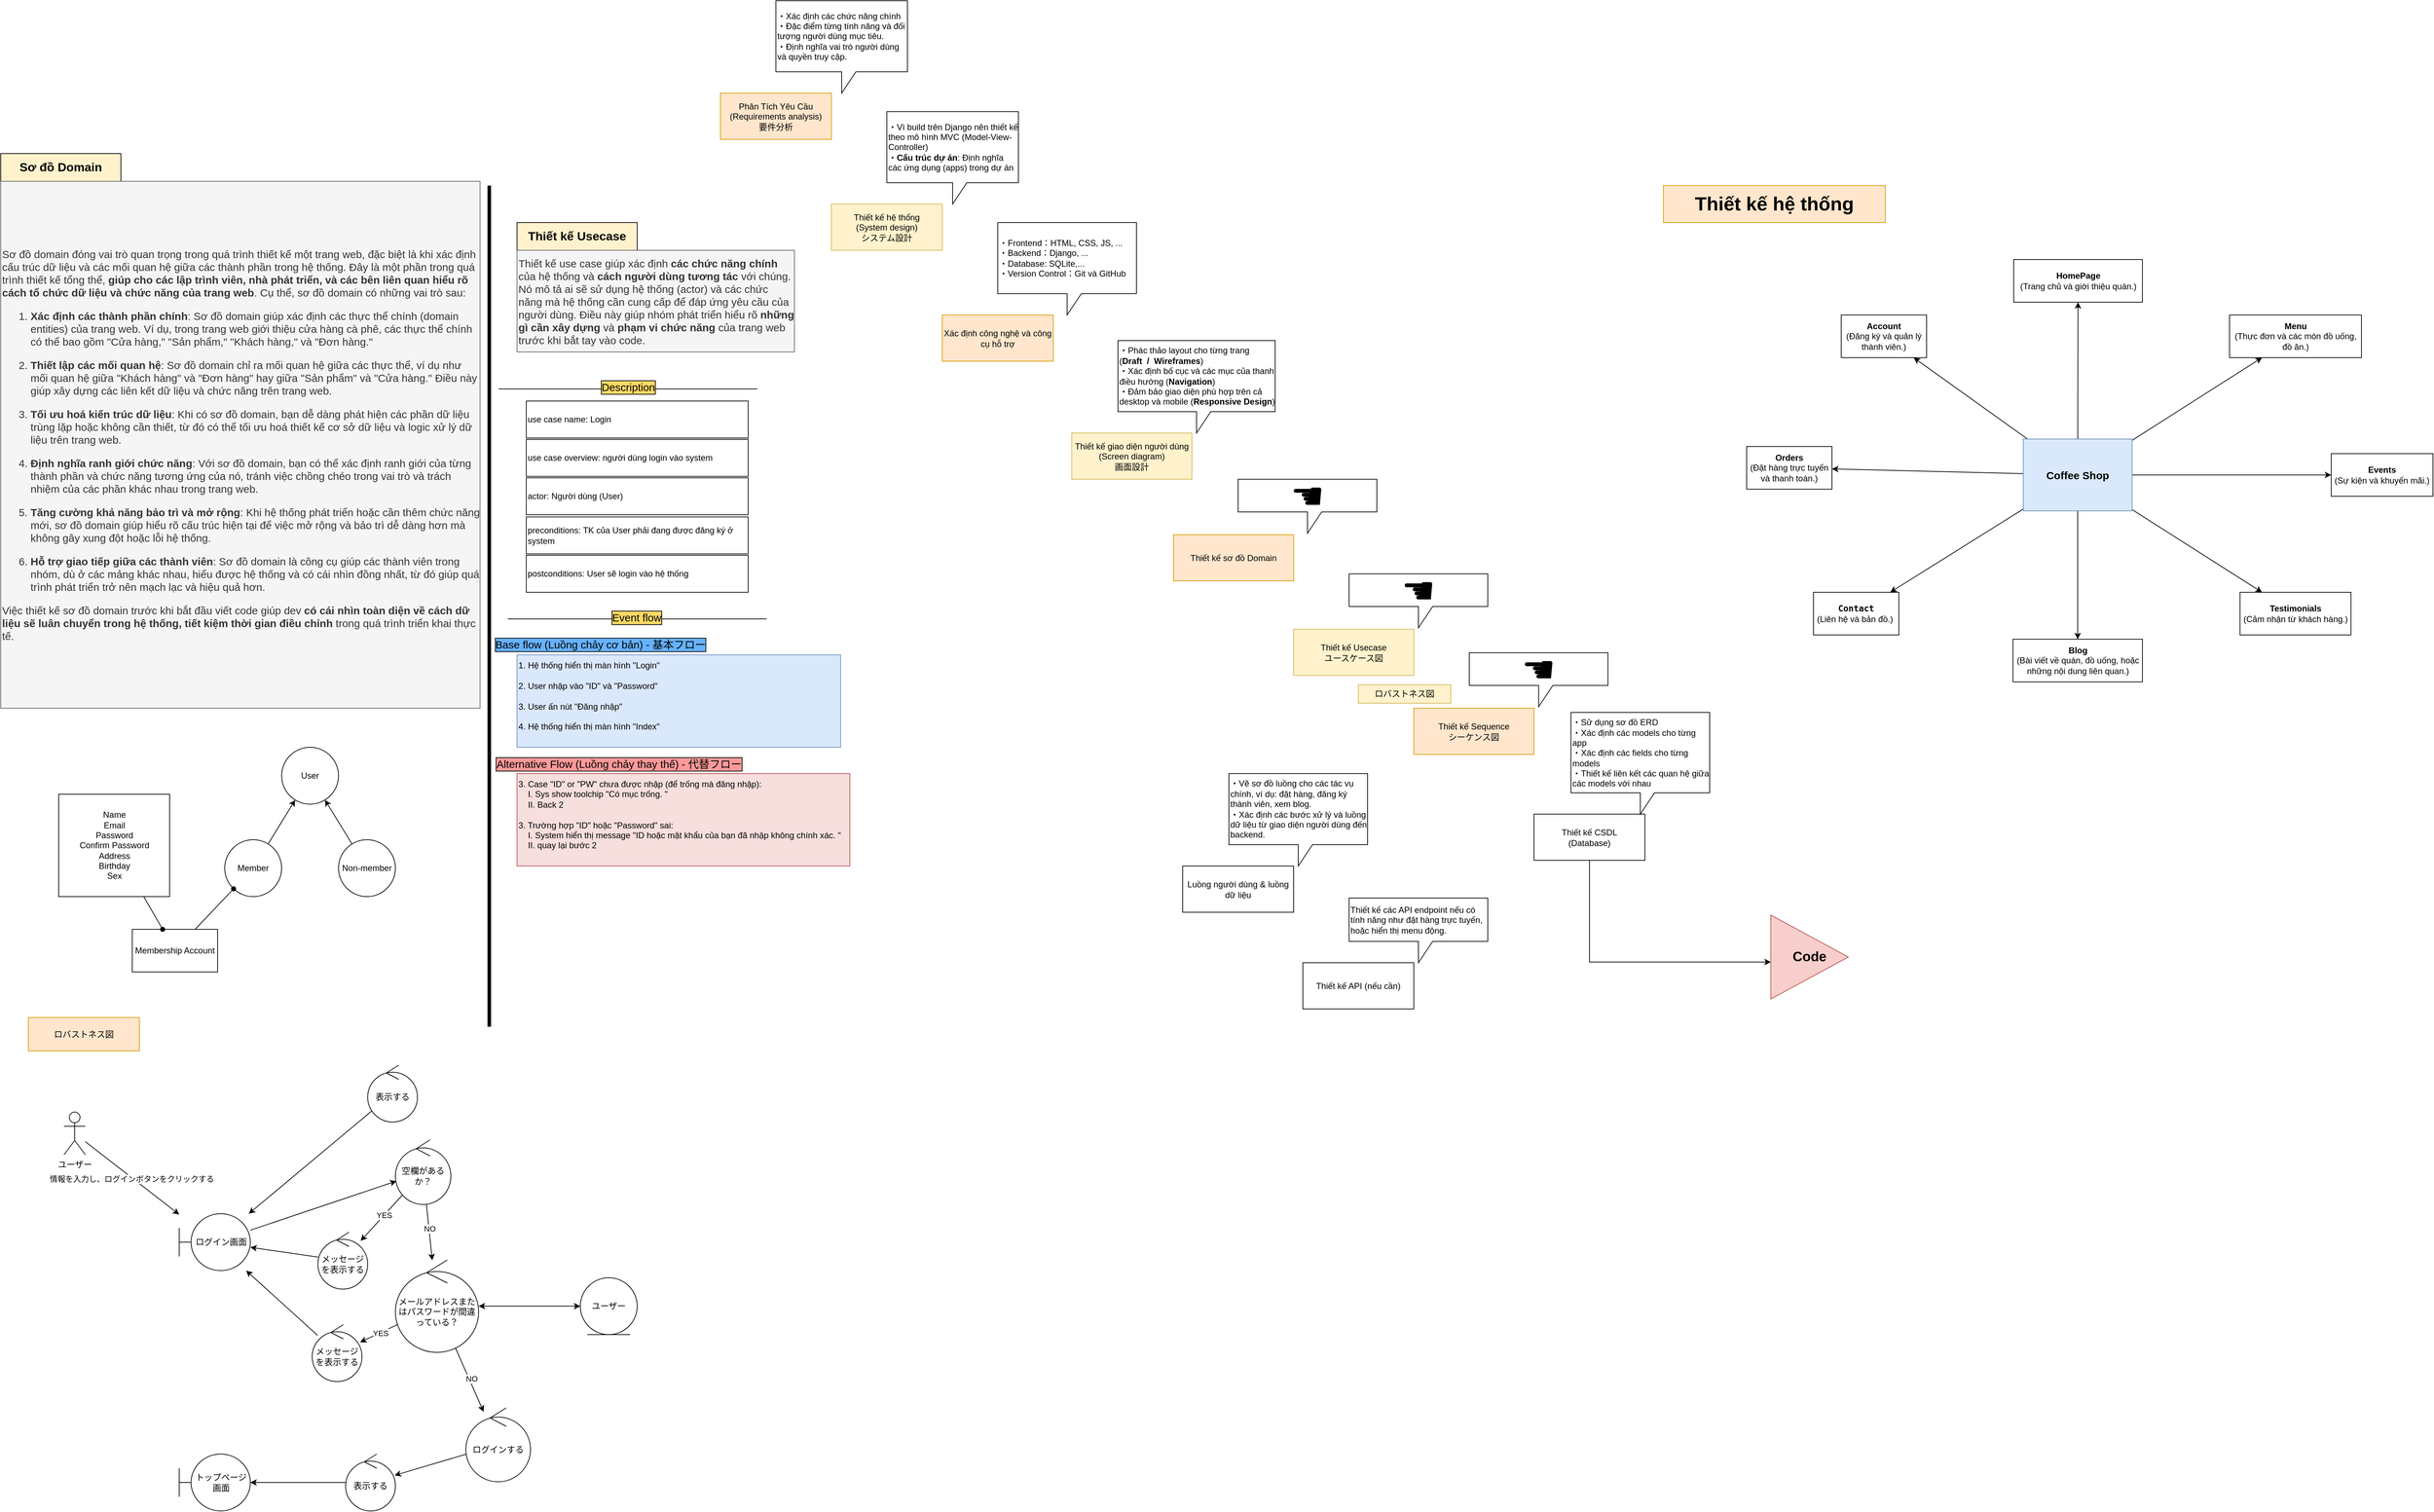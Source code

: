 <mxfile>
    <diagram name="ページ1" id="IFD1RAem_K-ZAV3oo2KV">
        <mxGraphModel dx="3579" dy="1176" grid="1" gridSize="13" guides="1" tooltips="1" connect="1" arrows="1" fold="1" page="1" pageScale="1" pageWidth="1169" pageHeight="827" math="0" shadow="0">
            <root>
                <mxCell id="0"/>
                <mxCell id="1" parent="0"/>
                <mxCell id="okDV8PVauEzt9EahW7J7-1" value="&lt;b&gt;HomePage&lt;/b&gt;&lt;div&gt;(Trang chủ và giới thiệu quán.)&lt;/div&gt;" style="rounded=0;whiteSpace=wrap;html=1;" parent="1" vertex="1">
                    <mxGeometry x="492.5" y="104" width="181" height="60" as="geometry"/>
                </mxCell>
                <mxCell id="okDV8PVauEzt9EahW7J7-19" style="rounded=0;orthogonalLoop=1;jettySize=auto;html=1;" parent="1" source="okDV8PVauEzt9EahW7J7-2" target="okDV8PVauEzt9EahW7J7-1" edge="1">
                    <mxGeometry relative="1" as="geometry"/>
                </mxCell>
                <mxCell id="okDV8PVauEzt9EahW7J7-20" style="rounded=0;orthogonalLoop=1;jettySize=auto;html=1;" parent="1" source="okDV8PVauEzt9EahW7J7-2" target="okDV8PVauEzt9EahW7J7-6" edge="1">
                    <mxGeometry relative="1" as="geometry"/>
                </mxCell>
                <mxCell id="okDV8PVauEzt9EahW7J7-21" style="rounded=0;orthogonalLoop=1;jettySize=auto;html=1;" parent="1" source="okDV8PVauEzt9EahW7J7-2" target="okDV8PVauEzt9EahW7J7-7" edge="1">
                    <mxGeometry relative="1" as="geometry"/>
                </mxCell>
                <mxCell id="okDV8PVauEzt9EahW7J7-22" style="rounded=0;orthogonalLoop=1;jettySize=auto;html=1;" parent="1" source="okDV8PVauEzt9EahW7J7-2" target="okDV8PVauEzt9EahW7J7-9" edge="1">
                    <mxGeometry relative="1" as="geometry"/>
                </mxCell>
                <mxCell id="okDV8PVauEzt9EahW7J7-23" style="rounded=0;orthogonalLoop=1;jettySize=auto;html=1;" parent="1" source="okDV8PVauEzt9EahW7J7-2" target="okDV8PVauEzt9EahW7J7-14" edge="1">
                    <mxGeometry relative="1" as="geometry"/>
                </mxCell>
                <mxCell id="okDV8PVauEzt9EahW7J7-24" style="rounded=0;orthogonalLoop=1;jettySize=auto;html=1;" parent="1" source="okDV8PVauEzt9EahW7J7-2" target="okDV8PVauEzt9EahW7J7-16" edge="1">
                    <mxGeometry relative="1" as="geometry"/>
                </mxCell>
                <mxCell id="okDV8PVauEzt9EahW7J7-25" style="rounded=0;orthogonalLoop=1;jettySize=auto;html=1;" parent="1" source="okDV8PVauEzt9EahW7J7-2" target="okDV8PVauEzt9EahW7J7-15" edge="1">
                    <mxGeometry relative="1" as="geometry"/>
                </mxCell>
                <mxCell id="okDV8PVauEzt9EahW7J7-26" style="rounded=0;orthogonalLoop=1;jettySize=auto;html=1;" parent="1" source="okDV8PVauEzt9EahW7J7-2" target="okDV8PVauEzt9EahW7J7-17" edge="1">
                    <mxGeometry relative="1" as="geometry"/>
                </mxCell>
                <mxCell id="okDV8PVauEzt9EahW7J7-2" value="&lt;font size=&quot;1&quot;&gt;&lt;b style=&quot;font-size: 15px;&quot;&gt;Coffee Shop&lt;/b&gt;&lt;/font&gt;" style="rounded=0;whiteSpace=wrap;html=1;fillColor=#dae8fc;strokeColor=#6c8ebf;" parent="1" vertex="1">
                    <mxGeometry x="506" y="356.5" width="153" height="101" as="geometry"/>
                </mxCell>
                <mxCell id="okDV8PVauEzt9EahW7J7-6" value="&lt;b&gt;Menu&lt;/b&gt;&lt;div&gt;(Thực đơn và các món đồ uống, đồ ăn.)&lt;/div&gt;" style="rounded=0;whiteSpace=wrap;html=1;" parent="1" vertex="1">
                    <mxGeometry x="796" y="182" width="185.5" height="60" as="geometry"/>
                </mxCell>
                <mxCell id="okDV8PVauEzt9EahW7J7-7" value="&lt;b&gt;Events&lt;/b&gt;&lt;div&gt;(Sự kiện và khuyến mãi.)&lt;/div&gt;" style="rounded=0;whiteSpace=wrap;html=1;" parent="1" vertex="1">
                    <mxGeometry x="939" y="377" width="143" height="60" as="geometry"/>
                </mxCell>
                <mxCell id="okDV8PVauEzt9EahW7J7-9" value="&lt;b&gt;Testimonials&lt;/b&gt;&lt;div&gt;(Cảm nhận từ khách hàng.)&lt;/div&gt;" style="rounded=0;whiteSpace=wrap;html=1;" parent="1" vertex="1">
                    <mxGeometry x="810.75" y="572" width="156" height="60" as="geometry"/>
                </mxCell>
                <mxCell id="okDV8PVauEzt9EahW7J7-14" value="&lt;b&gt;Blog&lt;/b&gt;&lt;div&gt;(Bài viết về quán, đồ uống, hoặc những nội dung liên quan.)&lt;/div&gt;" style="rounded=0;whiteSpace=wrap;html=1;" parent="1" vertex="1">
                    <mxGeometry x="491.5" y="638" width="182" height="60" as="geometry"/>
                </mxCell>
                <mxCell id="okDV8PVauEzt9EahW7J7-15" value="&lt;b&gt;Orders&lt;/b&gt;&lt;div&gt;(Đặt hàng trực tuyến và thanh toán.)&lt;/div&gt;" style="rounded=0;whiteSpace=wrap;html=1;" parent="1" vertex="1">
                    <mxGeometry x="117" y="367" width="120" height="60" as="geometry"/>
                </mxCell>
                <mxCell id="okDV8PVauEzt9EahW7J7-16" value="&lt;font face=&quot;monospace&quot;&gt;&lt;b&gt;Contact&lt;/b&gt;&lt;/font&gt;&lt;br&gt;&lt;div&gt;(Liên hệ và bản đồ.)&amp;nbsp;&lt;/div&gt;" style="rounded=0;whiteSpace=wrap;html=1;" parent="1" vertex="1">
                    <mxGeometry x="211" y="572" width="120" height="60" as="geometry"/>
                </mxCell>
                <mxCell id="okDV8PVauEzt9EahW7J7-17" value="&lt;b&gt;Account&lt;/b&gt;&lt;div&gt;(Đăng ký và quản lý thành viên.)&lt;/div&gt;" style="rounded=0;whiteSpace=wrap;html=1;" parent="1" vertex="1">
                    <mxGeometry x="250" y="182" width="120" height="60" as="geometry"/>
                </mxCell>
                <mxCell id="okDV8PVauEzt9EahW7J7-27" value="&lt;font style=&quot;font-size: 27px;&quot;&gt;&lt;b&gt;Thiết kế hệ thống&lt;/b&gt;&lt;/font&gt;" style="rounded=0;whiteSpace=wrap;html=1;fillColor=#ffe6cc;strokeColor=#d79b00;" parent="1" vertex="1">
                    <mxGeometry width="312" height="52" as="geometry"/>
                </mxCell>
                <mxCell id="okDV8PVauEzt9EahW7J7-28" value="Phân Tích Yêu Cầu&lt;div&gt;(Requirements analysis)&lt;/div&gt;&lt;div&gt;要件分析&lt;/div&gt;" style="rounded=0;whiteSpace=wrap;html=1;fillColor=#ffe6cc;strokeColor=#d79b00;" parent="1" vertex="1">
                    <mxGeometry x="-1326" y="-130" width="156" height="65" as="geometry"/>
                </mxCell>
                <mxCell id="okDV8PVauEzt9EahW7J7-30" value="Thiết kế hệ thống&lt;div&gt;(System design)&lt;/div&gt;&lt;div&gt;システム設計&lt;/div&gt;" style="rounded=0;whiteSpace=wrap;html=1;fillColor=#fff2cc;strokeColor=#d6b656;" parent="1" vertex="1">
                    <mxGeometry x="-1170" y="26" width="156" height="65" as="geometry"/>
                </mxCell>
                <mxCell id="CxxvZHm-3sX6GsOQsB4d-29" style="edgeStyle=orthogonalEdgeStyle;rounded=0;orthogonalLoop=1;jettySize=auto;html=1;" parent="1" source="okDV8PVauEzt9EahW7J7-43" target="CxxvZHm-3sX6GsOQsB4d-28" edge="1">
                    <mxGeometry relative="1" as="geometry">
                        <Array as="points">
                            <mxPoint x="-104" y="1092"/>
                        </Array>
                    </mxGeometry>
                </mxCell>
                <mxCell id="okDV8PVauEzt9EahW7J7-43" value="Thiết kế CSDL&lt;div&gt;(Database)&lt;/div&gt;" style="rounded=0;whiteSpace=wrap;html=1;" parent="1" vertex="1">
                    <mxGeometry x="-182" y="884" width="156" height="65" as="geometry"/>
                </mxCell>
                <mxCell id="okDV8PVauEzt9EahW7J7-47" value="Luồng người dùng &amp;amp; luồng dữ liệu" style="rounded=0;whiteSpace=wrap;html=1;" parent="1" vertex="1">
                    <mxGeometry x="-676" y="957" width="156" height="65" as="geometry"/>
                </mxCell>
                <mxCell id="okDV8PVauEzt9EahW7J7-48" value="Thiết kế giao diện người dùng&lt;div&gt;(Screen diagram)&lt;/div&gt;&lt;div&gt;画面設計&lt;/div&gt;" style="rounded=0;whiteSpace=wrap;html=1;fillColor=#fff2cc;strokeColor=#d6b656;" parent="1" vertex="1">
                    <mxGeometry x="-832" y="348" width="169" height="65" as="geometry"/>
                </mxCell>
                <mxCell id="okDV8PVauEzt9EahW7J7-55" value="・Xác định các chức năng chính&lt;div&gt;・Đặc điểm từng tính năng và đối tượng người dùng mục tiêu.&lt;br&gt;&lt;/div&gt;&lt;div&gt;・Định nghĩa vai trò người dùng và quyền truy cập.&lt;/div&gt;" style="shape=callout;whiteSpace=wrap;html=1;perimeter=calloutPerimeter;align=left;" parent="1" vertex="1">
                    <mxGeometry x="-1248" y="-260" width="185" height="130" as="geometry"/>
                </mxCell>
                <mxCell id="okDV8PVauEzt9EahW7J7-58" value="・Vì build trên Django nên thiết kế theo mô hình MVC (Model-View-Controller)&lt;div&gt;・&lt;strong style=&quot;background-color: initial;&quot;&gt;Cấu trúc dự án&lt;/strong&gt;&lt;span style=&quot;background-color: initial;&quot;&gt;: Định nghĩa&amp;nbsp; các ứng dụng (apps) trong dự án&lt;/span&gt;&lt;/div&gt;" style="shape=callout;whiteSpace=wrap;html=1;perimeter=calloutPerimeter;align=left;" parent="1" vertex="1">
                    <mxGeometry x="-1092" y="-104" width="185" height="130" as="geometry"/>
                </mxCell>
                <mxCell id="okDV8PVauEzt9EahW7J7-59" value="・Sử dụng s&lt;span style=&quot;text-align: center;&quot;&gt;ơ đồ ERD&lt;/span&gt;&lt;div&gt;・Xác định các models cho từng app&lt;div&gt;・Xác định các fields cho từng models&lt;br&gt;&lt;div&gt;・Thiết kế liên kết các quan hệ giữa các models với nhau&lt;/div&gt;&lt;/div&gt;&lt;/div&gt;" style="shape=callout;whiteSpace=wrap;html=1;perimeter=calloutPerimeter;align=left;" parent="1" vertex="1">
                    <mxGeometry x="-130" y="741" width="195" height="143" as="geometry"/>
                </mxCell>
                <mxCell id="okDV8PVauEzt9EahW7J7-62" value="・Phác thảo layout cho từng trang (&lt;b&gt;Draft&amp;nbsp; /&amp;nbsp; Wireframes&lt;/b&gt;)&lt;div&gt;・Xác định bố cục và các mục của thanh điều hướng (&lt;b&gt;Navigation&lt;/b&gt;)&lt;/div&gt;&lt;div&gt;・Đảm bảo giao diện phù hợp trên cả desktop và mobile (&lt;b&gt;Responsive Design&lt;/b&gt;)&lt;/div&gt;" style="shape=callout;whiteSpace=wrap;html=1;perimeter=calloutPerimeter;align=left;" parent="1" vertex="1">
                    <mxGeometry x="-767" y="218" width="221" height="130" as="geometry"/>
                </mxCell>
                <mxCell id="okDV8PVauEzt9EahW7J7-67" value="・Vẽ sơ đồ luồng cho các tác vụ chính, ví dụ: đặt hàng, đăng ký thành viên, xem blog.&amp;nbsp;&lt;div&gt;・Xác định các bước xử lý và luồng dữ liệu từ giao diện người dùng đến backend.&lt;/div&gt;" style="shape=callout;whiteSpace=wrap;html=1;perimeter=calloutPerimeter;align=left;" parent="1" vertex="1">
                    <mxGeometry x="-611" y="827" width="195" height="130" as="geometry"/>
                </mxCell>
                <mxCell id="okDV8PVauEzt9EahW7J7-68" value="Thiết kế API (nếu cần) " style="rounded=0;whiteSpace=wrap;html=1;" parent="1" vertex="1">
                    <mxGeometry x="-507" y="1093" width="156" height="65" as="geometry"/>
                </mxCell>
                <mxCell id="okDV8PVauEzt9EahW7J7-69" value="Thiết kế các API endpoint nếu có tính năng như đặt hàng trực tuyến, hoặc hiển thị menu động." style="shape=callout;whiteSpace=wrap;html=1;perimeter=calloutPerimeter;align=left;" parent="1" vertex="1">
                    <mxGeometry x="-442" y="1002" width="195" height="91" as="geometry"/>
                </mxCell>
                <mxCell id="okDV8PVauEzt9EahW7J7-70" value="Xác định công nghệ và công cụ hỗ trợ " style="rounded=0;whiteSpace=wrap;html=1;fillColor=#ffe6cc;strokeColor=#d79b00;" parent="1" vertex="1">
                    <mxGeometry x="-1014" y="182" width="156" height="65" as="geometry"/>
                </mxCell>
                <mxCell id="okDV8PVauEzt9EahW7J7-71" value="・Frontend：HTML, CSS, JS, ...&lt;div&gt;・Backend：Django, ...&lt;/div&gt;&lt;div&gt;・&lt;span style=&quot;background-color: initial;&quot;&gt;Database: SQLite,...&lt;/span&gt;&lt;/div&gt;&lt;div&gt;・Version Control：Git và GitHub&lt;span style=&quot;background-color: initial;&quot;&gt;&lt;br&gt;&lt;/span&gt;&lt;/div&gt;" style="shape=callout;whiteSpace=wrap;html=1;perimeter=calloutPerimeter;align=left;" parent="1" vertex="1">
                    <mxGeometry x="-936" y="52" width="195" height="130" as="geometry"/>
                </mxCell>
                <mxCell id="okDV8PVauEzt9EahW7J7-73" value="Thiết kế sơ đồ Domain" style="rounded=0;whiteSpace=wrap;html=1;fillColor=#ffe6cc;strokeColor=#d79b00;" parent="1" vertex="1">
                    <mxGeometry x="-689" y="491" width="169" height="65" as="geometry"/>
                </mxCell>
                <mxCell id="okDV8PVauEzt9EahW7J7-76" value="&lt;font style=&quot;font-size: 53px;&quot;&gt;☚&lt;/font&gt;" style="shape=callout;whiteSpace=wrap;html=1;perimeter=calloutPerimeter;align=center;" parent="1" vertex="1">
                    <mxGeometry x="-598" y="413" width="195" height="76" as="geometry"/>
                </mxCell>
                <mxCell id="okDV8PVauEzt9EahW7J7-77" value="Sơ đồ Domain" style="rounded=0;whiteSpace=wrap;html=1;fillColor=#fff2cc;strokeColor=#000000;fontStyle=1;fontSize=17;strokeWidth=1;" parent="1" vertex="1">
                    <mxGeometry x="-2338" y="-45" width="169" height="39" as="geometry"/>
                </mxCell>
                <mxCell id="okDV8PVauEzt9EahW7J7-78" value="&lt;p style=&quot;font-size: 15px;&quot;&gt;Sơ đồ domain đóng vai trò quan trọng trong quá trình thiết kế một trang web, đặc biệt là khi xác định cấu trúc dữ liệu và các mối quan hệ giữa các thành phần trong hệ thống. Đây là một phần trong quá trình thiết kế tổng thể, &lt;b style=&quot;font-size: 15px;&quot;&gt;giúp cho các lập trình viên, nhà phát triển, và các bên liên quan hiểu rõ cách tổ chức dữ liệu và chức năng của trang web&lt;/b&gt;. Cụ thể, sơ đồ domain có những vai trò sau:&lt;/p&gt;&lt;ol style=&quot;font-size: 15px;&quot;&gt;&lt;li style=&quot;font-size: 15px;&quot;&gt;&lt;p style=&quot;font-size: 15px;&quot;&gt;&lt;strong style=&quot;font-size: 15px;&quot;&gt;Xác định các thành phần chính&lt;/strong&gt;: Sơ đồ domain giúp xác định các thực thể chính (domain entities) của trang web. Ví dụ, trong trang web giới thiệu cửa hàng cà phê, các thực thể chính có thể bao gồm &quot;Cửa hàng,&quot; &quot;Sản phẩm,&quot; &quot;Khách hàng,&quot; và &quot;Đơn hàng.&quot;&lt;/p&gt;&lt;/li&gt;&lt;li style=&quot;font-size: 15px;&quot;&gt;&lt;p style=&quot;font-size: 15px;&quot;&gt;&lt;strong style=&quot;font-size: 15px;&quot;&gt;Thiết lập các mối quan hệ&lt;/strong&gt;: Sơ đồ domain chỉ ra mối quan hệ giữa các thực thể, ví dụ như mối quan hệ giữa &quot;Khách hàng&quot; và &quot;Đơn hàng&quot; hay giữa &quot;Sản phẩm&quot; và &quot;Cửa hàng.&quot; Điều này giúp xây dựng các liên kết dữ liệu và chức năng trên trang web.&lt;/p&gt;&lt;/li&gt;&lt;li style=&quot;font-size: 15px;&quot;&gt;&lt;p style=&quot;font-size: 15px;&quot;&gt;&lt;strong style=&quot;font-size: 15px;&quot;&gt;Tối ưu hoá kiến trúc dữ liệu&lt;/strong&gt;: Khi có sơ đồ domain, bạn dễ dàng phát hiện các phần dữ liệu trùng lặp hoặc không cần thiết, từ đó có thể tối ưu hoá thiết kế cơ sở dữ liệu và logic xử lý dữ liệu trên trang web.&lt;/p&gt;&lt;/li&gt;&lt;li style=&quot;font-size: 15px;&quot;&gt;&lt;p style=&quot;font-size: 15px;&quot;&gt;&lt;strong style=&quot;font-size: 15px;&quot;&gt;Định nghĩa ranh giới chức năng&lt;/strong&gt;: Với sơ đồ domain, bạn có thể xác định ranh giới của từng thành phần và chức năng tương ứng của nó, tránh việc chồng chéo trong vai trò và trách nhiệm của các phần khác nhau trong trang web.&lt;/p&gt;&lt;/li&gt;&lt;li style=&quot;font-size: 15px;&quot;&gt;&lt;p style=&quot;font-size: 15px;&quot;&gt;&lt;strong style=&quot;font-size: 15px;&quot;&gt;Tăng cường khả năng bảo trì và mở rộng&lt;/strong&gt;: Khi hệ thống phát triển hoặc cần thêm chức năng mới, sơ đồ domain giúp hiểu rõ cấu trúc hiện tại để việc mở rộng và bảo trì dễ dàng hơn mà không gây xung đột hoặc lỗi hệ thống.&lt;/p&gt;&lt;/li&gt;&lt;li style=&quot;font-size: 15px;&quot;&gt;&lt;p style=&quot;font-size: 15px;&quot;&gt;&lt;strong style=&quot;font-size: 15px;&quot;&gt;Hỗ trợ giao tiếp giữa các thành viên&lt;/strong&gt;: Sơ đồ domain là công cụ giúp các thành viên trong nhóm, dù ở các mảng khác nhau, hiểu được hệ thống và có cái nhìn đồng nhất, từ đó giúp quá trình phát triển trở nên mạch lạc và hiệu quả hơn.&lt;/p&gt;&lt;/li&gt;&lt;/ol&gt;&lt;p style=&quot;font-size: 15px;&quot;&gt;Việc thiết kế sơ đồ domain trước khi bắt đầu viết code giúp dev&lt;b style=&quot;font-size: 15px;&quot;&gt; có cái nhìn toàn diện về cách dữ liệu sẽ luân chuyển trong hệ thống, tiết kiệm thời gian điều chỉnh&lt;/b&gt; trong quá trình triển khai thực tế.&lt;/p&gt;" style="text;html=1;align=left;verticalAlign=middle;whiteSpace=wrap;rounded=0;fillColor=#f5f5f5;fontColor=#333333;strokeColor=#666666;fontSize=15;" parent="1" vertex="1">
                    <mxGeometry x="-2338" y="-6" width="674" height="741" as="geometry"/>
                </mxCell>
                <mxCell id="okDV8PVauEzt9EahW7J7-79" value="Thiết kế Usecase&lt;div&gt;ユースケース図&lt;/div&gt;" style="rounded=0;whiteSpace=wrap;html=1;fillColor=#fff2cc;strokeColor=#d6b656;" parent="1" vertex="1">
                    <mxGeometry x="-520" y="624" width="169" height="65" as="geometry"/>
                </mxCell>
                <mxCell id="okDV8PVauEzt9EahW7J7-80" value="&lt;font style=&quot;font-size: 53px;&quot;&gt;☚&lt;/font&gt;" style="shape=callout;whiteSpace=wrap;html=1;perimeter=calloutPerimeter;align=center;" parent="1" vertex="1">
                    <mxGeometry x="-442" y="546" width="195" height="76" as="geometry"/>
                </mxCell>
                <mxCell id="okDV8PVauEzt9EahW7J7-83" value="Thiết kế Usecase" style="rounded=0;whiteSpace=wrap;html=1;fillColor=#fff2cc;strokeColor=#000000;fontStyle=1;fontSize=17;" parent="1" vertex="1">
                    <mxGeometry x="-1612" y="52" width="169" height="39" as="geometry"/>
                </mxCell>
                <mxCell id="okDV8PVauEzt9EahW7J7-84" value="Thiết kế use case giúp xác định &lt;strong style=&quot;font-size: 15px;&quot;&gt;các chức năng chính&lt;/strong&gt; của hệ thống và &lt;strong style=&quot;font-size: 15px;&quot;&gt;cách người dùng tương tác&lt;/strong&gt; với chúng. Nó mô tả ai sẽ sử dụng hệ thống (actor) và các chức năng mà hệ thống cần cung cấp để đáp ứng yêu cầu của người dùng. Điều này giúp nhóm phát triển hiểu rõ &lt;strong style=&quot;font-size: 15px;&quot;&gt;những gì cần xây dựng&lt;/strong&gt; và &lt;strong style=&quot;font-size: 15px;&quot;&gt;phạm vi chức năng&lt;/strong&gt; của trang web trước khi bắt tay vào code." style="text;html=1;align=left;verticalAlign=middle;whiteSpace=wrap;rounded=0;fontSize=15;strokeColor=#666666;fillColor=#f5f5f5;fontColor=#333333;" parent="1" vertex="1">
                    <mxGeometry x="-1612" y="91" width="390" height="143" as="geometry"/>
                </mxCell>
                <mxCell id="okDV8PVauEzt9EahW7J7-85" value="use case name: Login" style="rounded=0;whiteSpace=wrap;html=1;align=left;" parent="1" vertex="1">
                    <mxGeometry x="-1599" y="303" width="312" height="52" as="geometry"/>
                </mxCell>
                <mxCell id="okDV8PVauEzt9EahW7J7-86" value="actor: Người dùng (User)" style="rounded=0;whiteSpace=wrap;html=1;align=left;" parent="1" vertex="1">
                    <mxGeometry x="-1599" y="411" width="312" height="52" as="geometry"/>
                </mxCell>
                <mxCell id="okDV8PVauEzt9EahW7J7-87" value="preconditions: TK của User phải đang được đăng ký ở system" style="rounded=0;whiteSpace=wrap;html=1;align=left;" parent="1" vertex="1">
                    <mxGeometry x="-1599" y="466" width="312" height="52" as="geometry"/>
                </mxCell>
                <mxCell id="CxxvZHm-3sX6GsOQsB4d-1" value="postconditions: User sẽ login vào hệ thống" style="rounded=0;whiteSpace=wrap;html=1;align=left;" parent="1" vertex="1">
                    <mxGeometry x="-1599" y="520" width="312" height="52" as="geometry"/>
                </mxCell>
                <mxCell id="CxxvZHm-3sX6GsOQsB4d-2" value="" style="endArrow=none;html=1;rounded=0;" parent="1" edge="1">
                    <mxGeometry width="50" height="50" relative="1" as="geometry">
                        <mxPoint x="-1625" y="609.5" as="sourcePoint"/>
                        <mxPoint x="-1261" y="609.5" as="targetPoint"/>
                        <Array as="points">
                            <mxPoint x="-1443" y="609.5"/>
                        </Array>
                    </mxGeometry>
                </mxCell>
                <mxCell id="CxxvZHm-3sX6GsOQsB4d-3" value="Event flow" style="edgeLabel;html=1;align=center;verticalAlign=middle;resizable=0;points=[];labelBorderColor=default;fontSize=15;labelBackgroundColor=#FFD966;" parent="CxxvZHm-3sX6GsOQsB4d-2" vertex="1" connectable="0">
                    <mxGeometry x="-0.06" y="-1" relative="1" as="geometry">
                        <mxPoint x="10" y="-4" as="offset"/>
                    </mxGeometry>
                </mxCell>
                <mxCell id="CxxvZHm-3sX6GsOQsB4d-4" value="" style="endArrow=none;html=1;rounded=0;" parent="1" edge="1">
                    <mxGeometry width="50" height="50" relative="1" as="geometry">
                        <mxPoint x="-1638" y="286" as="sourcePoint"/>
                        <mxPoint x="-1274" y="286" as="targetPoint"/>
                        <Array as="points"/>
                    </mxGeometry>
                </mxCell>
                <mxCell id="CxxvZHm-3sX6GsOQsB4d-5" value="Description" style="edgeLabel;html=1;align=center;verticalAlign=middle;resizable=0;points=[];labelBorderColor=default;fontSize=15;labelBackgroundColor=#FFD966;" parent="CxxvZHm-3sX6GsOQsB4d-4" vertex="1" connectable="0">
                    <mxGeometry x="-0.06" y="-1" relative="1" as="geometry">
                        <mxPoint x="11" y="-4" as="offset"/>
                    </mxGeometry>
                </mxCell>
                <mxCell id="CxxvZHm-3sX6GsOQsB4d-6" value="use case overview: người dùng login vào system" style="rounded=0;whiteSpace=wrap;html=1;align=left;" parent="1" vertex="1">
                    <mxGeometry x="-1599" y="357" width="312" height="52" as="geometry"/>
                </mxCell>
                <mxCell id="CxxvZHm-3sX6GsOQsB4d-10" value="Base flow (Luồng chảy cơ bản) - 基本フロー" style="edgeLabel;html=1;align=center;verticalAlign=middle;resizable=0;points=[];labelBorderColor=default;fontSize=15;labelBackgroundColor=#66B2FF;" parent="1" vertex="1" connectable="0">
                    <mxGeometry x="-1482" y="648" as="geometry">
                        <mxPoint x="-13" y="-3" as="offset"/>
                    </mxGeometry>
                </mxCell>
                <mxCell id="CxxvZHm-3sX6GsOQsB4d-11" value="Alternative Flow (Luồng chảy thay thế) - 代替フロー" style="edgeLabel;html=1;align=center;verticalAlign=middle;resizable=0;points=[];labelBorderColor=default;fontSize=15;labelBackgroundColor=#FF9999;" parent="1" vertex="1" connectable="0">
                    <mxGeometry x="-1469" y="812.5" as="geometry"/>
                </mxCell>
                <mxCell id="CxxvZHm-3sX6GsOQsB4d-13" value="1. Hệ thống hiển thị màn hình &quot;Login&quot;&lt;div&gt;&lt;br&gt;&lt;div&gt;2. User nhập vào &quot;ID&quot; và &quot;Password&quot;&lt;/div&gt;&lt;div&gt;&lt;br&gt;&lt;/div&gt;&lt;div&gt;3. User ấn nút &quot;Đăng nhập&quot;&lt;/div&gt;&lt;div&gt;&lt;br&gt;&lt;/div&gt;&lt;div&gt;4. Hệ thống hiển thị màn hình &quot;Index&quot;&lt;/div&gt;&lt;div&gt;&lt;br&gt;&lt;/div&gt;&lt;/div&gt;" style="rounded=0;whiteSpace=wrap;html=1;align=left;fillColor=#dae8fc;strokeColor=#6c8ebf;" parent="1" vertex="1">
                    <mxGeometry x="-1612" y="660" width="455" height="130" as="geometry"/>
                </mxCell>
                <mxCell id="CxxvZHm-3sX6GsOQsB4d-14" value="&lt;div&gt;&lt;div&gt;3. Case &quot;ID&quot; or &quot;PW&quot; chưa được nhập (để trống mà đăng nhập):&lt;/div&gt;&lt;div&gt;&amp;nbsp; &amp;nbsp; I. Sys show toolchip &quot;Có mục trống. &quot;&lt;/div&gt;&lt;div&gt;&amp;nbsp; &amp;nbsp; II. Back 2&lt;/div&gt;&lt;/div&gt;&lt;div&gt;&lt;br&gt;&lt;/div&gt;3. Trường hợp &quot;ID&quot; hoặc &quot;Password&quot; sai:&lt;div&gt;&amp;nbsp; &amp;nbsp; I. System hiển thị message &quot;ID hoặc mật khẩu của bạn đã nhập không chính xác. &quot;&lt;/div&gt;&lt;div&gt;&amp;nbsp; &amp;nbsp; II. quay lại bước 2&lt;/div&gt;&lt;div&gt;&lt;br&gt;&lt;/div&gt;" style="rounded=0;whiteSpace=wrap;html=1;align=left;fillColor=#f7dfde;strokeColor=#b85450;" parent="1" vertex="1">
                    <mxGeometry x="-1612" y="827" width="468" height="130" as="geometry"/>
                </mxCell>
                <mxCell id="CxxvZHm-3sX6GsOQsB4d-19" style="rounded=0;orthogonalLoop=1;jettySize=auto;html=1;" parent="1" source="CxxvZHm-3sX6GsOQsB4d-16" target="CxxvZHm-3sX6GsOQsB4d-17" edge="1">
                    <mxGeometry relative="1" as="geometry"/>
                </mxCell>
                <mxCell id="CxxvZHm-3sX6GsOQsB4d-16" value="Member" style="ellipse;whiteSpace=wrap;html=1;aspect=fixed;" parent="1" vertex="1">
                    <mxGeometry x="-2023" y="920" width="80" height="80" as="geometry"/>
                </mxCell>
                <mxCell id="CxxvZHm-3sX6GsOQsB4d-17" value="&lt;div&gt;User&lt;/div&gt;" style="ellipse;whiteSpace=wrap;html=1;aspect=fixed;" parent="1" vertex="1">
                    <mxGeometry x="-1943" y="790" width="80" height="80" as="geometry"/>
                </mxCell>
                <mxCell id="CxxvZHm-3sX6GsOQsB4d-20" style="rounded=0;orthogonalLoop=1;jettySize=auto;html=1;" parent="1" source="CxxvZHm-3sX6GsOQsB4d-18" target="CxxvZHm-3sX6GsOQsB4d-17" edge="1">
                    <mxGeometry relative="1" as="geometry"/>
                </mxCell>
                <mxCell id="CxxvZHm-3sX6GsOQsB4d-18" value="Non-member" style="ellipse;whiteSpace=wrap;html=1;aspect=fixed;" parent="1" vertex="1">
                    <mxGeometry x="-1863" y="920" width="80" height="80" as="geometry"/>
                </mxCell>
                <mxCell id="CxxvZHm-3sX6GsOQsB4d-24" style="rounded=0;orthogonalLoop=1;jettySize=auto;html=1;endArrow=oval;endFill=1;" parent="1" source="CxxvZHm-3sX6GsOQsB4d-21" target="CxxvZHm-3sX6GsOQsB4d-16" edge="1">
                    <mxGeometry relative="1" as="geometry"/>
                </mxCell>
                <mxCell id="CxxvZHm-3sX6GsOQsB4d-21" value="Membership Account" style="rounded=0;whiteSpace=wrap;html=1;" parent="1" vertex="1">
                    <mxGeometry x="-2153" y="1046" width="120" height="60" as="geometry"/>
                </mxCell>
                <mxCell id="CxxvZHm-3sX6GsOQsB4d-23" style="rounded=0;orthogonalLoop=1;jettySize=auto;html=1;endArrow=oval;endFill=1;" parent="1" source="CxxvZHm-3sX6GsOQsB4d-22" target="CxxvZHm-3sX6GsOQsB4d-21" edge="1">
                    <mxGeometry relative="1" as="geometry"/>
                </mxCell>
                <mxCell id="CxxvZHm-3sX6GsOQsB4d-22" value="&lt;div&gt;Name&lt;/div&gt;&lt;div&gt;Email&lt;/div&gt;&lt;div&gt;Password&lt;/div&gt;&lt;div&gt;Confirm Password&lt;/div&gt;&lt;div&gt;Address&lt;/div&gt;&lt;div&gt;Birthday&lt;/div&gt;&lt;div&gt;Sex&lt;/div&gt;" style="rounded=0;whiteSpace=wrap;html=1;" parent="1" vertex="1">
                    <mxGeometry x="-2256.5" y="856" width="156" height="144" as="geometry"/>
                </mxCell>
                <mxCell id="CxxvZHm-3sX6GsOQsB4d-25" value="Thiết kế Sequence&lt;div&gt;シーケンス図&lt;/div&gt;" style="rounded=0;whiteSpace=wrap;html=1;fillColor=#ffe6cc;strokeColor=#d79b00;" parent="1" vertex="1">
                    <mxGeometry x="-351" y="735" width="169" height="65" as="geometry"/>
                </mxCell>
                <mxCell id="CxxvZHm-3sX6GsOQsB4d-26" value="&lt;font style=&quot;font-size: 53px;&quot;&gt;☚&lt;/font&gt;" style="shape=callout;whiteSpace=wrap;html=1;perimeter=calloutPerimeter;align=center;" parent="1" vertex="1">
                    <mxGeometry x="-273" y="657" width="195" height="76" as="geometry"/>
                </mxCell>
                <mxCell id="CxxvZHm-3sX6GsOQsB4d-28" value="Code" style="triangle;whiteSpace=wrap;html=1;fillColor=#f8cecc;strokeColor=#b85450;align=center;fontStyle=1;fontSize=19;" parent="1" vertex="1">
                    <mxGeometry x="151" y="1026" width="109" height="118" as="geometry"/>
                </mxCell>
                <mxCell id="CxxvZHm-3sX6GsOQsB4d-81" style="rounded=0;orthogonalLoop=1;jettySize=auto;html=1;" parent="1" source="CxxvZHm-3sX6GsOQsB4d-48" target="CxxvZHm-3sX6GsOQsB4d-80" edge="1">
                    <mxGeometry relative="1" as="geometry"/>
                </mxCell>
                <mxCell id="CxxvZHm-3sX6GsOQsB4d-48" value="ログイン画面" style="shape=umlBoundary;whiteSpace=wrap;html=1;" parent="1" vertex="1">
                    <mxGeometry x="-2087" y="1446" width="100" height="80" as="geometry"/>
                </mxCell>
                <mxCell id="CxxvZHm-3sX6GsOQsB4d-49" value="ユーザー" style="ellipse;shape=umlEntity;whiteSpace=wrap;html=1;" parent="1" vertex="1">
                    <mxGeometry x="-1523" y="1536" width="80" height="80" as="geometry"/>
                </mxCell>
                <mxCell id="CxxvZHm-3sX6GsOQsB4d-62" style="rounded=0;orthogonalLoop=1;jettySize=auto;html=1;startArrow=classic;startFill=1;endArrow=classic;endFill=1;" parent="1" source="CxxvZHm-3sX6GsOQsB4d-50" target="CxxvZHm-3sX6GsOQsB4d-49" edge="1">
                    <mxGeometry relative="1" as="geometry"/>
                </mxCell>
                <mxCell id="CxxvZHm-3sX6GsOQsB4d-64" style="rounded=0;orthogonalLoop=1;jettySize=auto;html=1;" parent="1" source="CxxvZHm-3sX6GsOQsB4d-50" target="CxxvZHm-3sX6GsOQsB4d-63" edge="1">
                    <mxGeometry relative="1" as="geometry"/>
                </mxCell>
                <mxCell id="CxxvZHm-3sX6GsOQsB4d-66" value="YES" style="edgeLabel;html=1;align=center;verticalAlign=middle;resizable=0;points=[];" parent="CxxvZHm-3sX6GsOQsB4d-64" vertex="1" connectable="0">
                    <mxGeometry x="-0.046" relative="1" as="geometry">
                        <mxPoint as="offset"/>
                    </mxGeometry>
                </mxCell>
                <mxCell id="CxxvZHm-3sX6GsOQsB4d-69" style="rounded=0;orthogonalLoop=1;jettySize=auto;html=1;" parent="1" source="CxxvZHm-3sX6GsOQsB4d-50" target="CxxvZHm-3sX6GsOQsB4d-68" edge="1">
                    <mxGeometry relative="1" as="geometry"/>
                </mxCell>
                <mxCell id="CxxvZHm-3sX6GsOQsB4d-70" value="NO" style="edgeLabel;html=1;align=center;verticalAlign=middle;resizable=0;points=[];" parent="CxxvZHm-3sX6GsOQsB4d-69" vertex="1" connectable="0">
                    <mxGeometry x="-0.017" y="3" relative="1" as="geometry">
                        <mxPoint as="offset"/>
                    </mxGeometry>
                </mxCell>
                <mxCell id="CxxvZHm-3sX6GsOQsB4d-50" value="メールアドレスまたはパスワードが間違っている？" style="ellipse;shape=umlControl;whiteSpace=wrap;html=1;" parent="1" vertex="1">
                    <mxGeometry x="-1783" y="1511" width="117" height="130" as="geometry"/>
                </mxCell>
                <mxCell id="CxxvZHm-3sX6GsOQsB4d-58" style="rounded=0;orthogonalLoop=1;jettySize=auto;html=1;" parent="1" source="CxxvZHm-3sX6GsOQsB4d-52" target="CxxvZHm-3sX6GsOQsB4d-48" edge="1">
                    <mxGeometry relative="1" as="geometry"/>
                </mxCell>
                <mxCell id="CxxvZHm-3sX6GsOQsB4d-59" value="情報を入力し、ログインボタンをクリックする" style="edgeLabel;html=1;align=center;verticalAlign=middle;resizable=0;points=[];" parent="CxxvZHm-3sX6GsOQsB4d-58" vertex="1" connectable="0">
                    <mxGeometry x="-0.009" y="-2" relative="1" as="geometry">
                        <mxPoint as="offset"/>
                    </mxGeometry>
                </mxCell>
                <mxCell id="CxxvZHm-3sX6GsOQsB4d-52" value="ユーザー" style="shape=umlActor;verticalLabelPosition=bottom;verticalAlign=top;html=1;" parent="1" vertex="1">
                    <mxGeometry x="-2249" y="1303" width="30" height="60" as="geometry"/>
                </mxCell>
                <mxCell id="CxxvZHm-3sX6GsOQsB4d-55" value="ロバストネス図" style="rounded=0;whiteSpace=wrap;html=1;fillColor=#fff2cc;strokeColor=#d6b656;" parent="1" vertex="1">
                    <mxGeometry x="-429" y="702" width="130" height="26" as="geometry"/>
                </mxCell>
                <mxCell id="CxxvZHm-3sX6GsOQsB4d-57" style="rounded=0;orthogonalLoop=1;jettySize=auto;html=1;" parent="1" source="CxxvZHm-3sX6GsOQsB4d-56" target="CxxvZHm-3sX6GsOQsB4d-48" edge="1">
                    <mxGeometry relative="1" as="geometry"/>
                </mxCell>
                <mxCell id="CxxvZHm-3sX6GsOQsB4d-56" value="表示する" style="ellipse;shape=umlControl;whiteSpace=wrap;html=1;" parent="1" vertex="1">
                    <mxGeometry x="-1822" y="1237" width="70" height="80" as="geometry"/>
                </mxCell>
                <mxCell id="CxxvZHm-3sX6GsOQsB4d-65" style="rounded=0;orthogonalLoop=1;jettySize=auto;html=1;" parent="1" source="CxxvZHm-3sX6GsOQsB4d-63" target="CxxvZHm-3sX6GsOQsB4d-48" edge="1">
                    <mxGeometry relative="1" as="geometry">
                        <mxPoint x="-1989.385" y="1513" as="targetPoint"/>
                    </mxGeometry>
                </mxCell>
                <mxCell id="CxxvZHm-3sX6GsOQsB4d-63" value="メッセージを表示する" style="ellipse;shape=umlControl;whiteSpace=wrap;html=1;" parent="1" vertex="1">
                    <mxGeometry x="-1900" y="1602" width="70" height="80" as="geometry"/>
                </mxCell>
                <mxCell id="CxxvZHm-3sX6GsOQsB4d-71" style="rounded=0;orthogonalLoop=1;jettySize=auto;html=1;" parent="1" source="CxxvZHm-3sX6GsOQsB4d-68" target="CxxvZHm-3sX6GsOQsB4d-75" edge="1">
                    <mxGeometry relative="1" as="geometry">
                        <mxPoint x="-1848" y="1823" as="targetPoint"/>
                    </mxGeometry>
                </mxCell>
                <mxCell id="CxxvZHm-3sX6GsOQsB4d-68" value="ログインする" style="ellipse;shape=umlControl;whiteSpace=wrap;html=1;" parent="1" vertex="1">
                    <mxGeometry x="-1684" y="1719" width="91" height="104" as="geometry"/>
                </mxCell>
                <mxCell id="CxxvZHm-3sX6GsOQsB4d-79" style="rounded=0;orthogonalLoop=1;jettySize=auto;html=1;" parent="1" source="CxxvZHm-3sX6GsOQsB4d-75" target="CxxvZHm-3sX6GsOQsB4d-78" edge="1">
                    <mxGeometry relative="1" as="geometry"/>
                </mxCell>
                <mxCell id="CxxvZHm-3sX6GsOQsB4d-75" value="表示する" style="ellipse;shape=umlControl;whiteSpace=wrap;html=1;" parent="1" vertex="1">
                    <mxGeometry x="-1853" y="1784" width="70" height="80" as="geometry"/>
                </mxCell>
                <mxCell id="CxxvZHm-3sX6GsOQsB4d-78" value="トップページ画面" style="shape=umlBoundary;whiteSpace=wrap;html=1;" parent="1" vertex="1">
                    <mxGeometry x="-2087" y="1784" width="100" height="80" as="geometry"/>
                </mxCell>
                <mxCell id="CxxvZHm-3sX6GsOQsB4d-83" style="rounded=0;orthogonalLoop=1;jettySize=auto;html=1;" parent="1" source="CxxvZHm-3sX6GsOQsB4d-80" target="CxxvZHm-3sX6GsOQsB4d-82" edge="1">
                    <mxGeometry relative="1" as="geometry"/>
                </mxCell>
                <mxCell id="CxxvZHm-3sX6GsOQsB4d-85" value="YES" style="edgeLabel;html=1;align=center;verticalAlign=middle;resizable=0;points=[];" parent="CxxvZHm-3sX6GsOQsB4d-83" vertex="1" connectable="0">
                    <mxGeometry x="-0.106" relative="1" as="geometry">
                        <mxPoint as="offset"/>
                    </mxGeometry>
                </mxCell>
                <mxCell id="CxxvZHm-3sX6GsOQsB4d-86" style="rounded=0;orthogonalLoop=1;jettySize=auto;html=1;" parent="1" source="CxxvZHm-3sX6GsOQsB4d-80" target="CxxvZHm-3sX6GsOQsB4d-50" edge="1">
                    <mxGeometry relative="1" as="geometry"/>
                </mxCell>
                <mxCell id="CxxvZHm-3sX6GsOQsB4d-87" value="NO" style="edgeLabel;html=1;align=center;verticalAlign=middle;resizable=0;points=[];" parent="CxxvZHm-3sX6GsOQsB4d-86" vertex="1" connectable="0">
                    <mxGeometry x="-0.124" y="1" relative="1" as="geometry">
                        <mxPoint as="offset"/>
                    </mxGeometry>
                </mxCell>
                <mxCell id="CxxvZHm-3sX6GsOQsB4d-80" value="空欄があるか？" style="ellipse;shape=umlControl;whiteSpace=wrap;html=1;" parent="1" vertex="1">
                    <mxGeometry x="-1783" y="1342" width="78" height="91" as="geometry"/>
                </mxCell>
                <mxCell id="CxxvZHm-3sX6GsOQsB4d-84" style="rounded=0;orthogonalLoop=1;jettySize=auto;html=1;" parent="1" source="CxxvZHm-3sX6GsOQsB4d-82" target="CxxvZHm-3sX6GsOQsB4d-48" edge="1">
                    <mxGeometry relative="1" as="geometry"/>
                </mxCell>
                <mxCell id="CxxvZHm-3sX6GsOQsB4d-82" value="メッセージを表示する" style="ellipse;shape=umlControl;whiteSpace=wrap;html=1;" parent="1" vertex="1">
                    <mxGeometry x="-1892" y="1472" width="70" height="80" as="geometry"/>
                </mxCell>
                <mxCell id="CxxvZHm-3sX6GsOQsB4d-90" value="ロバストネス図" style="rounded=0;whiteSpace=wrap;html=1;fillColor=#ffe6cc;strokeColor=#d79b00;" parent="1" vertex="1">
                    <mxGeometry x="-2299" y="1170" width="156" height="47" as="geometry"/>
                </mxCell>
                <mxCell id="CxxvZHm-3sX6GsOQsB4d-100" value="" style="endArrow=none;html=1;rounded=0;strokeWidth=5;" parent="1" edge="1">
                    <mxGeometry width="50" height="50" relative="1" as="geometry">
                        <mxPoint x="-1651" y="1183" as="sourcePoint"/>
                        <mxPoint x="-1651" as="targetPoint"/>
                    </mxGeometry>
                </mxCell>
            </root>
        </mxGraphModel>
    </diagram>
</mxfile>